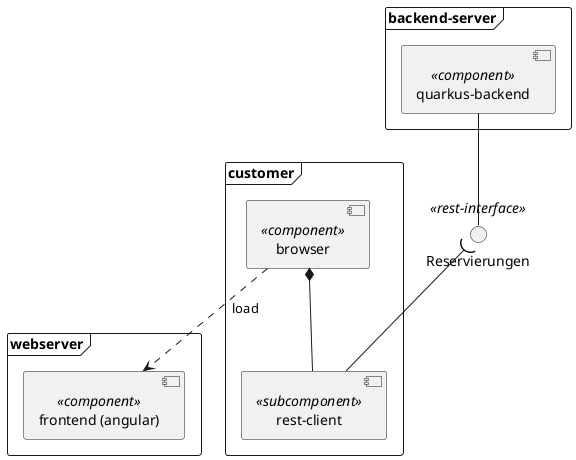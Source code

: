 @startuml

interface Reservierungen <<rest-interface>>

frame backend-server {
    component "quarkus-backend" <<component>> as backend
}

backend -- Reservierungen

frame webserver {
    component "frontend (angular)" <<component>> as frontend
}

frame customer {
    component browser <<component>>
    component [rest-client] <<subcomponent>>
}

Reservierungen )-- [rest-client]
browser ..> frontend : load
browser *-- [rest-client]
@enduml